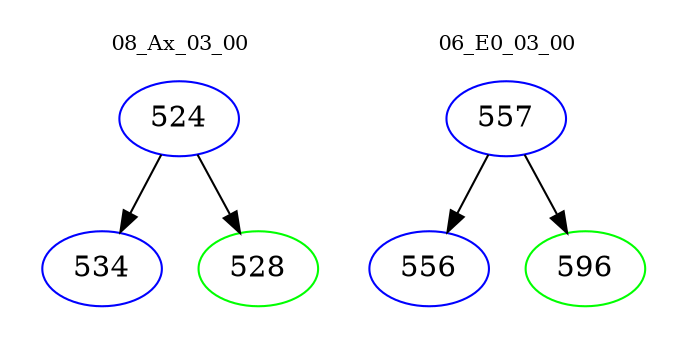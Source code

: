 digraph{
subgraph cluster_0 {
color = white
label = "08_Ax_03_00";
fontsize=10;
T0_524 [label="524", color="blue"]
T0_524 -> T0_534 [color="black"]
T0_534 [label="534", color="blue"]
T0_524 -> T0_528 [color="black"]
T0_528 [label="528", color="green"]
}
subgraph cluster_1 {
color = white
label = "06_E0_03_00";
fontsize=10;
T1_557 [label="557", color="blue"]
T1_557 -> T1_556 [color="black"]
T1_556 [label="556", color="blue"]
T1_557 -> T1_596 [color="black"]
T1_596 [label="596", color="green"]
}
}
